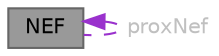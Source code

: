 digraph "NEF"
{
 // LATEX_PDF_SIZE
  bgcolor="transparent";
  edge [fontname=Helvetica,fontsize=10,labelfontname=Helvetica,labelfontsize=10];
  node [fontname=Helvetica,fontsize=10,shape=box,height=0.2,width=0.4];
  Node1 [id="Node000001",label="NEF",height=0.2,width=0.4,color="gray40", fillcolor="grey60", style="filled", fontcolor="black",tooltip="Estrutura que representa um nefasto."];
  Node1 -> Node1 [id="edge2_Node000001_Node000001",dir="back",color="darkorchid3",style="dashed",tooltip=" ",label=" proxNef",fontcolor="grey" ];
}
